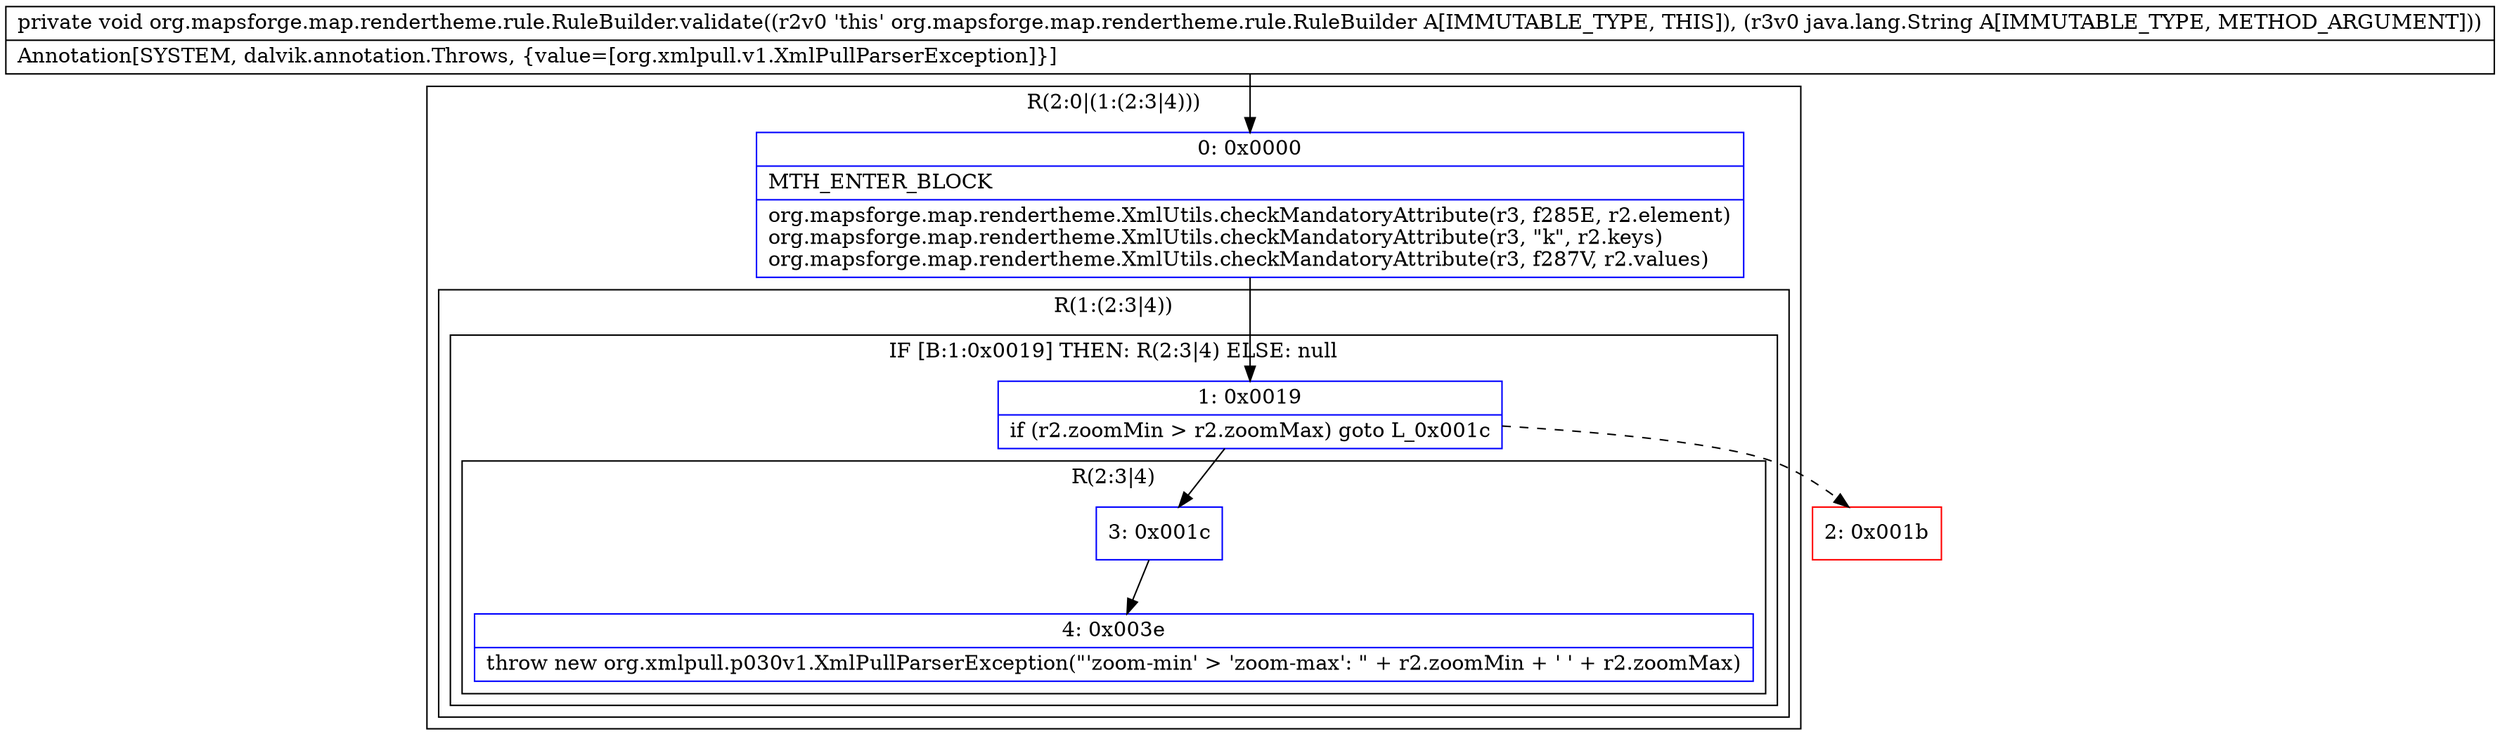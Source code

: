 digraph "CFG fororg.mapsforge.map.rendertheme.rule.RuleBuilder.validate(Ljava\/lang\/String;)V" {
subgraph cluster_Region_1953581140 {
label = "R(2:0|(1:(2:3|4)))";
node [shape=record,color=blue];
Node_0 [shape=record,label="{0\:\ 0x0000|MTH_ENTER_BLOCK\l|org.mapsforge.map.rendertheme.XmlUtils.checkMandatoryAttribute(r3, f285E, r2.element)\lorg.mapsforge.map.rendertheme.XmlUtils.checkMandatoryAttribute(r3, \"k\", r2.keys)\lorg.mapsforge.map.rendertheme.XmlUtils.checkMandatoryAttribute(r3, f287V, r2.values)\l}"];
subgraph cluster_Region_1404652550 {
label = "R(1:(2:3|4))";
node [shape=record,color=blue];
subgraph cluster_IfRegion_1294253930 {
label = "IF [B:1:0x0019] THEN: R(2:3|4) ELSE: null";
node [shape=record,color=blue];
Node_1 [shape=record,label="{1\:\ 0x0019|if (r2.zoomMin \> r2.zoomMax) goto L_0x001c\l}"];
subgraph cluster_Region_692840527 {
label = "R(2:3|4)";
node [shape=record,color=blue];
Node_3 [shape=record,label="{3\:\ 0x001c}"];
Node_4 [shape=record,label="{4\:\ 0x003e|throw new org.xmlpull.p030v1.XmlPullParserException(\"'zoom\-min' \> 'zoom\-max': \" + r2.zoomMin + ' ' + r2.zoomMax)\l}"];
}
}
}
}
Node_2 [shape=record,color=red,label="{2\:\ 0x001b}"];
MethodNode[shape=record,label="{private void org.mapsforge.map.rendertheme.rule.RuleBuilder.validate((r2v0 'this' org.mapsforge.map.rendertheme.rule.RuleBuilder A[IMMUTABLE_TYPE, THIS]), (r3v0 java.lang.String A[IMMUTABLE_TYPE, METHOD_ARGUMENT]))  | Annotation[SYSTEM, dalvik.annotation.Throws, \{value=[org.xmlpull.v1.XmlPullParserException]\}]\l}"];
MethodNode -> Node_0;
Node_0 -> Node_1;
Node_1 -> Node_2[style=dashed];
Node_1 -> Node_3;
Node_3 -> Node_4;
}

